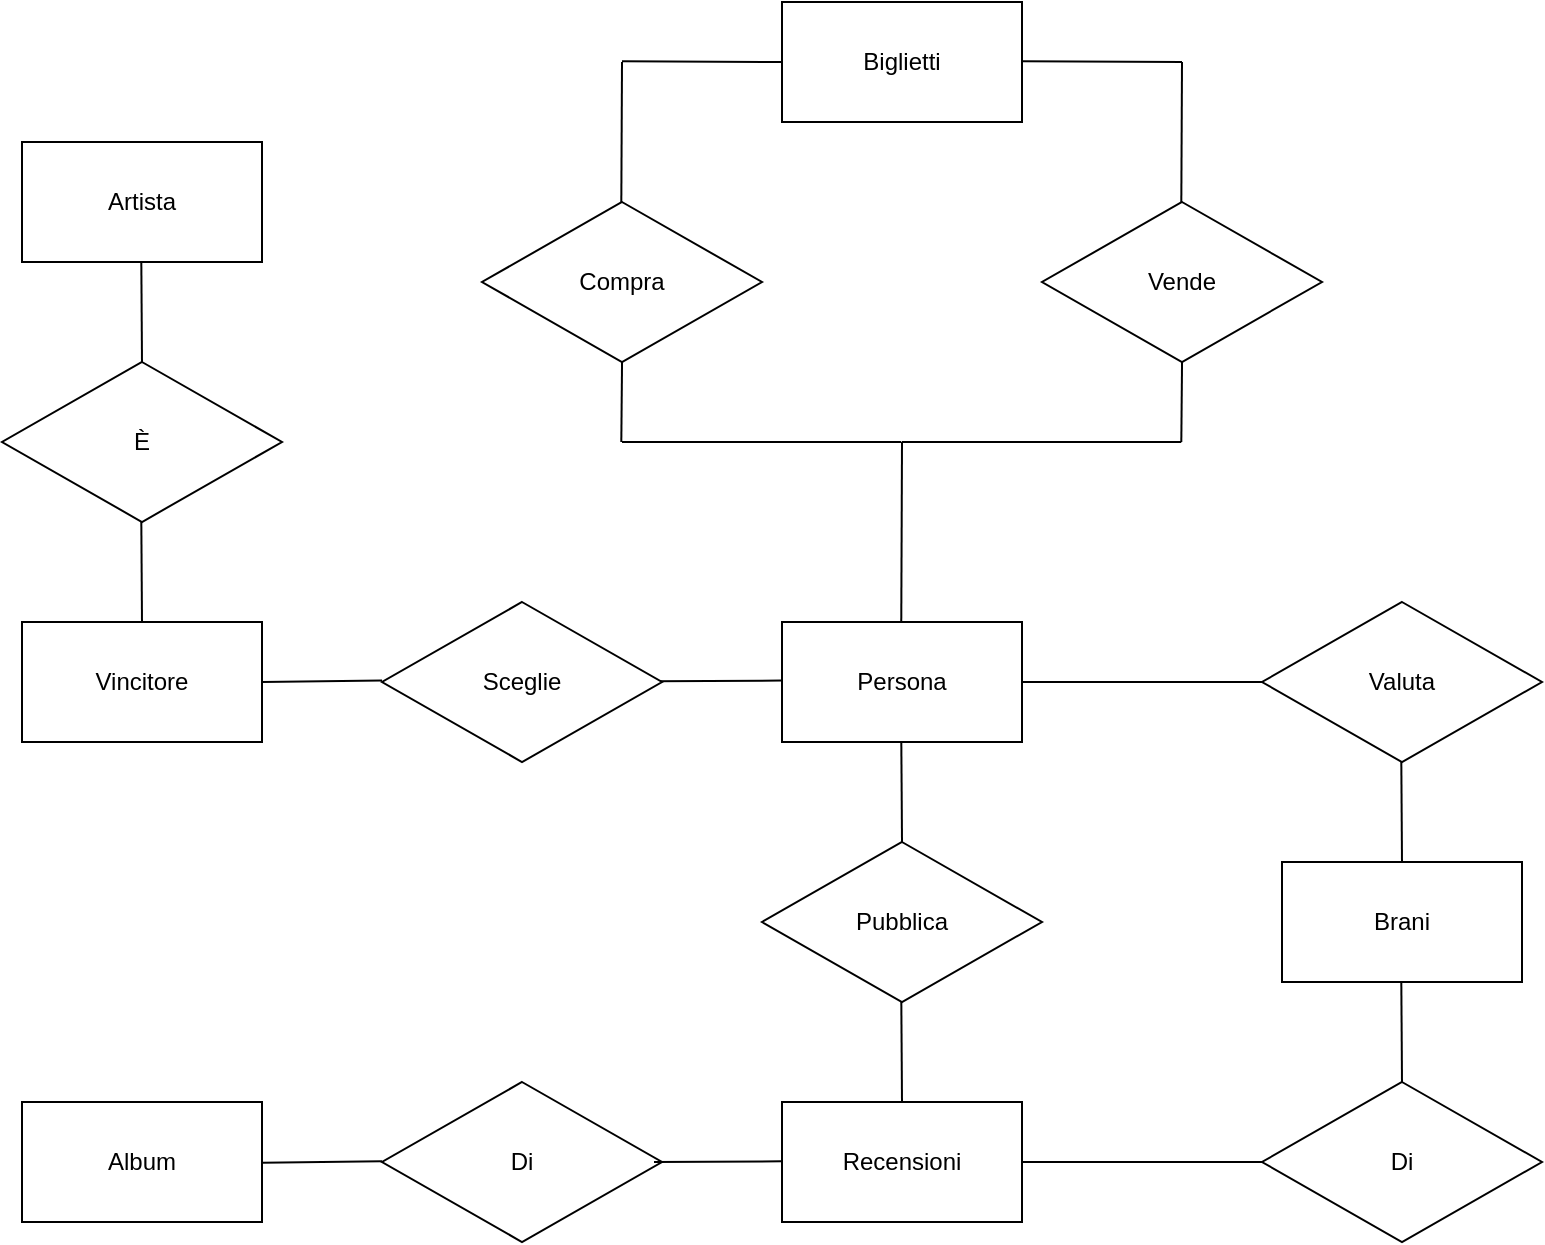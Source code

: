<mxfile version="24.2.7" type="device">
  <diagram id="R2lEEEUBdFMjLlhIrx00" name="Page-1">
    <mxGraphModel dx="152" dy="-63" grid="1" gridSize="10" guides="1" tooltips="1" connect="1" arrows="1" fold="1" page="1" pageScale="1" pageWidth="413" pageHeight="583" math="0" shadow="0" extFonts="Permanent Marker^https://fonts.googleapis.com/css?family=Permanent+Marker">
      <root>
        <mxCell id="0" />
        <mxCell id="1" parent="0" />
        <mxCell id="9f5XZzZMkWZ8uxK5mdal-1" value="Persona" style="rounded=0;whiteSpace=wrap;html=1;" parent="1" vertex="1">
          <mxGeometry x="1520" y="1290" width="120" height="60" as="geometry" />
        </mxCell>
        <mxCell id="9f5XZzZMkWZ8uxK5mdal-11" value="Compra" style="rhombus;whiteSpace=wrap;html=1;" parent="1" vertex="1">
          <mxGeometry x="1370" y="1080" width="140" height="80" as="geometry" />
        </mxCell>
        <mxCell id="9f5XZzZMkWZ8uxK5mdal-15" value="Biglietti" style="rounded=0;whiteSpace=wrap;html=1;" parent="1" vertex="1">
          <mxGeometry x="1520" y="980" width="120" height="60" as="geometry" />
        </mxCell>
        <mxCell id="HzyLNzF9sCJjyaVJIBsi-4" value="Vende" style="rhombus;whiteSpace=wrap;html=1;" parent="1" vertex="1">
          <mxGeometry x="1650" y="1080" width="140" height="80" as="geometry" />
        </mxCell>
        <mxCell id="HzyLNzF9sCJjyaVJIBsi-8" value="Pubblica" style="rhombus;whiteSpace=wrap;html=1;" parent="1" vertex="1">
          <mxGeometry x="1510" y="1400" width="140" height="80" as="geometry" />
        </mxCell>
        <mxCell id="HzyLNzF9sCJjyaVJIBsi-12" value="Recensioni" style="rounded=0;whiteSpace=wrap;html=1;" parent="1" vertex="1">
          <mxGeometry x="1520" y="1530" width="120" height="60" as="geometry" />
        </mxCell>
        <mxCell id="HzyLNzF9sCJjyaVJIBsi-14" value="Valuta" style="rhombus;whiteSpace=wrap;html=1;" parent="1" vertex="1">
          <mxGeometry x="1760" y="1280" width="140" height="80" as="geometry" />
        </mxCell>
        <mxCell id="HzyLNzF9sCJjyaVJIBsi-15" value="" style="endArrow=none;html=1;rounded=0;exitX=0.5;exitY=0;exitDx=0;exitDy=0;" parent="1" edge="1">
          <mxGeometry width="50" height="50" relative="1" as="geometry">
            <mxPoint x="1579.64" y="1290" as="sourcePoint" />
            <mxPoint x="1580" y="1200" as="targetPoint" />
          </mxGeometry>
        </mxCell>
        <mxCell id="HzyLNzF9sCJjyaVJIBsi-16" value="Brani" style="rounded=0;whiteSpace=wrap;html=1;" parent="1" vertex="1">
          <mxGeometry x="1770" y="1410" width="120" height="60" as="geometry" />
        </mxCell>
        <mxCell id="HzyLNzF9sCJjyaVJIBsi-21" value="Di" style="rhombus;whiteSpace=wrap;html=1;" parent="1" vertex="1">
          <mxGeometry x="1760" y="1520" width="140" height="80" as="geometry" />
        </mxCell>
        <mxCell id="HzyLNzF9sCJjyaVJIBsi-23" value="" style="endArrow=none;html=1;rounded=0;entryX=0;entryY=0.5;entryDx=0;entryDy=0;exitX=1;exitY=0.5;exitDx=0;exitDy=0;" parent="1" edge="1">
          <mxGeometry width="50" height="50" relative="1" as="geometry">
            <mxPoint x="1456" y="1319.65" as="sourcePoint" />
            <mxPoint x="1520" y="1319.31" as="targetPoint" />
          </mxGeometry>
        </mxCell>
        <mxCell id="HzyLNzF9sCJjyaVJIBsi-25" value="Album" style="rounded=0;whiteSpace=wrap;html=1;" parent="1" vertex="1">
          <mxGeometry x="1140" y="1530" width="120" height="60" as="geometry" />
        </mxCell>
        <mxCell id="HzyLNzF9sCJjyaVJIBsi-32" value="&lt;div&gt;Vincitore&lt;/div&gt;" style="rounded=0;whiteSpace=wrap;html=1;" parent="1" vertex="1">
          <mxGeometry x="1140" y="1290" width="120" height="60" as="geometry" />
        </mxCell>
        <mxCell id="HzyLNzF9sCJjyaVJIBsi-33" value="Sceglie" style="rhombus;whiteSpace=wrap;html=1;" parent="1" vertex="1">
          <mxGeometry x="1320" y="1280" width="140" height="80" as="geometry" />
        </mxCell>
        <mxCell id="HzyLNzF9sCJjyaVJIBsi-34" value="" style="endArrow=none;html=1;rounded=0;entryX=0;entryY=0.5;entryDx=0;entryDy=0;exitX=1;exitY=0.5;exitDx=0;exitDy=0;" parent="1" source="HzyLNzF9sCJjyaVJIBsi-32" edge="1">
          <mxGeometry width="50" height="50" relative="1" as="geometry">
            <mxPoint x="1256" y="1319.65" as="sourcePoint" />
            <mxPoint x="1320" y="1319.31" as="targetPoint" />
          </mxGeometry>
        </mxCell>
        <mxCell id="HzyLNzF9sCJjyaVJIBsi-35" value="" style="endArrow=none;html=1;rounded=0;exitX=0.5;exitY=0;exitDx=0;exitDy=0;" parent="1" edge="1">
          <mxGeometry width="50" height="50" relative="1" as="geometry">
            <mxPoint x="1579.64" y="1200" as="sourcePoint" />
            <mxPoint x="1440" y="1200" as="targetPoint" />
          </mxGeometry>
        </mxCell>
        <mxCell id="HzyLNzF9sCJjyaVJIBsi-36" value="" style="endArrow=none;html=1;rounded=0;exitX=0.5;exitY=0;exitDx=0;exitDy=0;" parent="1" edge="1">
          <mxGeometry width="50" height="50" relative="1" as="geometry">
            <mxPoint x="1439.66" y="1200" as="sourcePoint" />
            <mxPoint x="1440.02" y="1160" as="targetPoint" />
          </mxGeometry>
        </mxCell>
        <mxCell id="HzyLNzF9sCJjyaVJIBsi-37" value="" style="endArrow=none;html=1;rounded=0;exitX=0.5;exitY=0;exitDx=0;exitDy=0;" parent="1" edge="1">
          <mxGeometry width="50" height="50" relative="1" as="geometry">
            <mxPoint x="1719.64" y="1200" as="sourcePoint" />
            <mxPoint x="1580" y="1200" as="targetPoint" />
          </mxGeometry>
        </mxCell>
        <mxCell id="HzyLNzF9sCJjyaVJIBsi-38" value="" style="endArrow=none;html=1;rounded=0;exitX=0.5;exitY=0;exitDx=0;exitDy=0;" parent="1" edge="1">
          <mxGeometry width="50" height="50" relative="1" as="geometry">
            <mxPoint x="1719.66" y="1200" as="sourcePoint" />
            <mxPoint x="1720.02" y="1160" as="targetPoint" />
          </mxGeometry>
        </mxCell>
        <mxCell id="HzyLNzF9sCJjyaVJIBsi-39" value="" style="endArrow=none;html=1;rounded=0;exitX=0.5;exitY=0;exitDx=0;exitDy=0;" parent="1" edge="1">
          <mxGeometry width="50" height="50" relative="1" as="geometry">
            <mxPoint x="1439.66" y="1080" as="sourcePoint" />
            <mxPoint x="1440" y="1010" as="targetPoint" />
          </mxGeometry>
        </mxCell>
        <mxCell id="HzyLNzF9sCJjyaVJIBsi-40" value="" style="endArrow=none;html=1;rounded=0;" parent="1" edge="1">
          <mxGeometry width="50" height="50" relative="1" as="geometry">
            <mxPoint x="1520" y="1010" as="sourcePoint" />
            <mxPoint x="1440" y="1009.66" as="targetPoint" />
          </mxGeometry>
        </mxCell>
        <mxCell id="HzyLNzF9sCJjyaVJIBsi-41" value="" style="endArrow=none;html=1;rounded=0;exitX=0.5;exitY=0;exitDx=0;exitDy=0;" parent="1" edge="1">
          <mxGeometry width="50" height="50" relative="1" as="geometry">
            <mxPoint x="1719.66" y="1080" as="sourcePoint" />
            <mxPoint x="1720" y="1010" as="targetPoint" />
          </mxGeometry>
        </mxCell>
        <mxCell id="HzyLNzF9sCJjyaVJIBsi-42" value="" style="endArrow=none;html=1;rounded=0;" parent="1" edge="1">
          <mxGeometry width="50" height="50" relative="1" as="geometry">
            <mxPoint x="1720" y="1010" as="sourcePoint" />
            <mxPoint x="1640" y="1009.66" as="targetPoint" />
          </mxGeometry>
        </mxCell>
        <mxCell id="HzyLNzF9sCJjyaVJIBsi-43" value="" style="endArrow=none;html=1;rounded=0;entryX=0;entryY=0.5;entryDx=0;entryDy=0;exitX=1;exitY=0.5;exitDx=0;exitDy=0;" parent="1" target="HzyLNzF9sCJjyaVJIBsi-14" edge="1">
          <mxGeometry width="50" height="50" relative="1" as="geometry">
            <mxPoint x="1640" y="1320.0" as="sourcePoint" />
            <mxPoint x="1704" y="1319.66" as="targetPoint" />
          </mxGeometry>
        </mxCell>
        <mxCell id="HzyLNzF9sCJjyaVJIBsi-44" value="" style="endArrow=none;html=1;rounded=0;exitX=1;exitY=0.5;exitDx=0;exitDy=0;entryX=0.5;entryY=0;entryDx=0;entryDy=0;" parent="1" target="HzyLNzF9sCJjyaVJIBsi-16" edge="1">
          <mxGeometry width="50" height="50" relative="1" as="geometry">
            <mxPoint x="1829.66" y="1360.0" as="sourcePoint" />
            <mxPoint x="1829.66" y="1419.66" as="targetPoint" />
          </mxGeometry>
        </mxCell>
        <mxCell id="HzyLNzF9sCJjyaVJIBsi-45" value="" style="endArrow=none;html=1;rounded=0;exitX=1;exitY=0.5;exitDx=0;exitDy=0;" parent="1" edge="1">
          <mxGeometry width="50" height="50" relative="1" as="geometry">
            <mxPoint x="1579.66" y="1350.0" as="sourcePoint" />
            <mxPoint x="1580" y="1400" as="targetPoint" />
          </mxGeometry>
        </mxCell>
        <mxCell id="HzyLNzF9sCJjyaVJIBsi-47" value="" style="endArrow=none;html=1;rounded=0;exitX=1;exitY=0.5;exitDx=0;exitDy=0;" parent="1" edge="1">
          <mxGeometry width="50" height="50" relative="1" as="geometry">
            <mxPoint x="1579.66" y="1480.0" as="sourcePoint" />
            <mxPoint x="1580" y="1530" as="targetPoint" />
          </mxGeometry>
        </mxCell>
        <mxCell id="HzyLNzF9sCJjyaVJIBsi-49" value="" style="endArrow=none;html=1;rounded=0;exitX=1;exitY=0.5;exitDx=0;exitDy=0;entryX=0.5;entryY=0;entryDx=0;entryDy=0;" parent="1" edge="1">
          <mxGeometry width="50" height="50" relative="1" as="geometry">
            <mxPoint x="1829.66" y="1470.0" as="sourcePoint" />
            <mxPoint x="1830" y="1520" as="targetPoint" />
          </mxGeometry>
        </mxCell>
        <mxCell id="HzyLNzF9sCJjyaVJIBsi-50" value="Di" style="rhombus;whiteSpace=wrap;html=1;" parent="1" vertex="1">
          <mxGeometry x="1320" y="1520" width="140" height="80" as="geometry" />
        </mxCell>
        <mxCell id="HzyLNzF9sCJjyaVJIBsi-51" value="" style="endArrow=none;html=1;rounded=0;exitX=0;exitY=0.5;exitDx=0;exitDy=0;entryX=1;entryY=0.5;entryDx=0;entryDy=0;" parent="1" source="HzyLNzF9sCJjyaVJIBsi-21" target="HzyLNzF9sCJjyaVJIBsi-12" edge="1">
          <mxGeometry width="50" height="50" relative="1" as="geometry">
            <mxPoint x="1740" y="1550.0" as="sourcePoint" />
            <mxPoint x="1740.34" y="1600" as="targetPoint" />
          </mxGeometry>
        </mxCell>
        <mxCell id="HzyLNzF9sCJjyaVJIBsi-52" value="" style="endArrow=none;html=1;rounded=0;entryX=0;entryY=0.5;entryDx=0;entryDy=0;exitX=1;exitY=0.5;exitDx=0;exitDy=0;" parent="1" edge="1">
          <mxGeometry width="50" height="50" relative="1" as="geometry">
            <mxPoint x="1456" y="1560.0" as="sourcePoint" />
            <mxPoint x="1520" y="1559.66" as="targetPoint" />
          </mxGeometry>
        </mxCell>
        <mxCell id="HzyLNzF9sCJjyaVJIBsi-53" value="" style="endArrow=none;html=1;rounded=0;entryX=0;entryY=0.5;entryDx=0;entryDy=0;exitX=1;exitY=0.5;exitDx=0;exitDy=0;" parent="1" edge="1">
          <mxGeometry width="50" height="50" relative="1" as="geometry">
            <mxPoint x="1260" y="1560.35" as="sourcePoint" />
            <mxPoint x="1320" y="1559.66" as="targetPoint" />
          </mxGeometry>
        </mxCell>
        <mxCell id="hUSkXhw8N5chncd0EzOa-1" value="È" style="rhombus;whiteSpace=wrap;html=1;" vertex="1" parent="1">
          <mxGeometry x="1130" y="1160" width="140" height="80" as="geometry" />
        </mxCell>
        <mxCell id="hUSkXhw8N5chncd0EzOa-2" value="" style="endArrow=none;html=1;rounded=0;exitX=1;exitY=0.5;exitDx=0;exitDy=0;" edge="1" parent="1">
          <mxGeometry width="50" height="50" relative="1" as="geometry">
            <mxPoint x="1199.66" y="1240.0" as="sourcePoint" />
            <mxPoint x="1200" y="1290" as="targetPoint" />
          </mxGeometry>
        </mxCell>
        <mxCell id="hUSkXhw8N5chncd0EzOa-5" value="" style="endArrow=none;html=1;rounded=0;exitX=1;exitY=0.5;exitDx=0;exitDy=0;" edge="1" parent="1">
          <mxGeometry width="50" height="50" relative="1" as="geometry">
            <mxPoint x="1199.66" y="1110.0" as="sourcePoint" />
            <mxPoint x="1200" y="1160" as="targetPoint" />
          </mxGeometry>
        </mxCell>
        <mxCell id="hUSkXhw8N5chncd0EzOa-6" value="Artista" style="rounded=0;whiteSpace=wrap;html=1;" vertex="1" parent="1">
          <mxGeometry x="1140" y="1050" width="120" height="60" as="geometry" />
        </mxCell>
      </root>
    </mxGraphModel>
  </diagram>
</mxfile>
